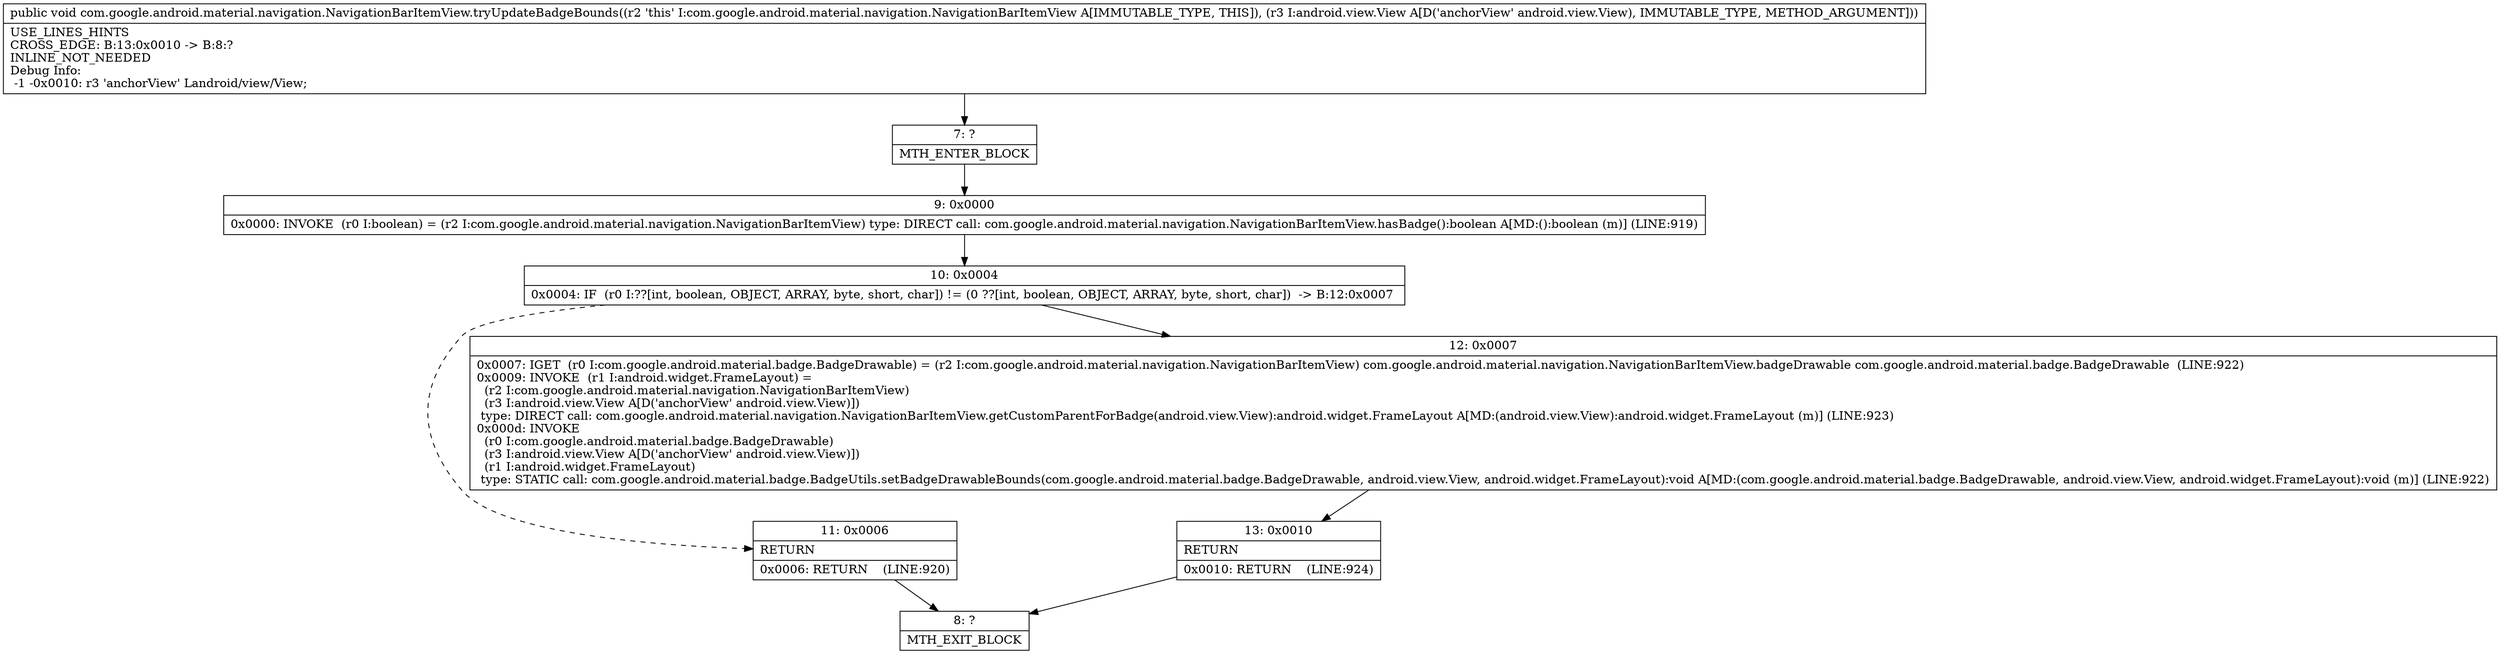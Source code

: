 digraph "CFG forcom.google.android.material.navigation.NavigationBarItemView.tryUpdateBadgeBounds(Landroid\/view\/View;)V" {
Node_7 [shape=record,label="{7\:\ ?|MTH_ENTER_BLOCK\l}"];
Node_9 [shape=record,label="{9\:\ 0x0000|0x0000: INVOKE  (r0 I:boolean) = (r2 I:com.google.android.material.navigation.NavigationBarItemView) type: DIRECT call: com.google.android.material.navigation.NavigationBarItemView.hasBadge():boolean A[MD:():boolean (m)] (LINE:919)\l}"];
Node_10 [shape=record,label="{10\:\ 0x0004|0x0004: IF  (r0 I:??[int, boolean, OBJECT, ARRAY, byte, short, char]) != (0 ??[int, boolean, OBJECT, ARRAY, byte, short, char])  \-\> B:12:0x0007 \l}"];
Node_11 [shape=record,label="{11\:\ 0x0006|RETURN\l|0x0006: RETURN    (LINE:920)\l}"];
Node_8 [shape=record,label="{8\:\ ?|MTH_EXIT_BLOCK\l}"];
Node_12 [shape=record,label="{12\:\ 0x0007|0x0007: IGET  (r0 I:com.google.android.material.badge.BadgeDrawable) = (r2 I:com.google.android.material.navigation.NavigationBarItemView) com.google.android.material.navigation.NavigationBarItemView.badgeDrawable com.google.android.material.badge.BadgeDrawable  (LINE:922)\l0x0009: INVOKE  (r1 I:android.widget.FrameLayout) = \l  (r2 I:com.google.android.material.navigation.NavigationBarItemView)\l  (r3 I:android.view.View A[D('anchorView' android.view.View)])\l type: DIRECT call: com.google.android.material.navigation.NavigationBarItemView.getCustomParentForBadge(android.view.View):android.widget.FrameLayout A[MD:(android.view.View):android.widget.FrameLayout (m)] (LINE:923)\l0x000d: INVOKE  \l  (r0 I:com.google.android.material.badge.BadgeDrawable)\l  (r3 I:android.view.View A[D('anchorView' android.view.View)])\l  (r1 I:android.widget.FrameLayout)\l type: STATIC call: com.google.android.material.badge.BadgeUtils.setBadgeDrawableBounds(com.google.android.material.badge.BadgeDrawable, android.view.View, android.widget.FrameLayout):void A[MD:(com.google.android.material.badge.BadgeDrawable, android.view.View, android.widget.FrameLayout):void (m)] (LINE:922)\l}"];
Node_13 [shape=record,label="{13\:\ 0x0010|RETURN\l|0x0010: RETURN    (LINE:924)\l}"];
MethodNode[shape=record,label="{public void com.google.android.material.navigation.NavigationBarItemView.tryUpdateBadgeBounds((r2 'this' I:com.google.android.material.navigation.NavigationBarItemView A[IMMUTABLE_TYPE, THIS]), (r3 I:android.view.View A[D('anchorView' android.view.View), IMMUTABLE_TYPE, METHOD_ARGUMENT]))  | USE_LINES_HINTS\lCROSS_EDGE: B:13:0x0010 \-\> B:8:?\lINLINE_NOT_NEEDED\lDebug Info:\l  \-1 \-0x0010: r3 'anchorView' Landroid\/view\/View;\l}"];
MethodNode -> Node_7;Node_7 -> Node_9;
Node_9 -> Node_10;
Node_10 -> Node_11[style=dashed];
Node_10 -> Node_12;
Node_11 -> Node_8;
Node_12 -> Node_13;
Node_13 -> Node_8;
}

